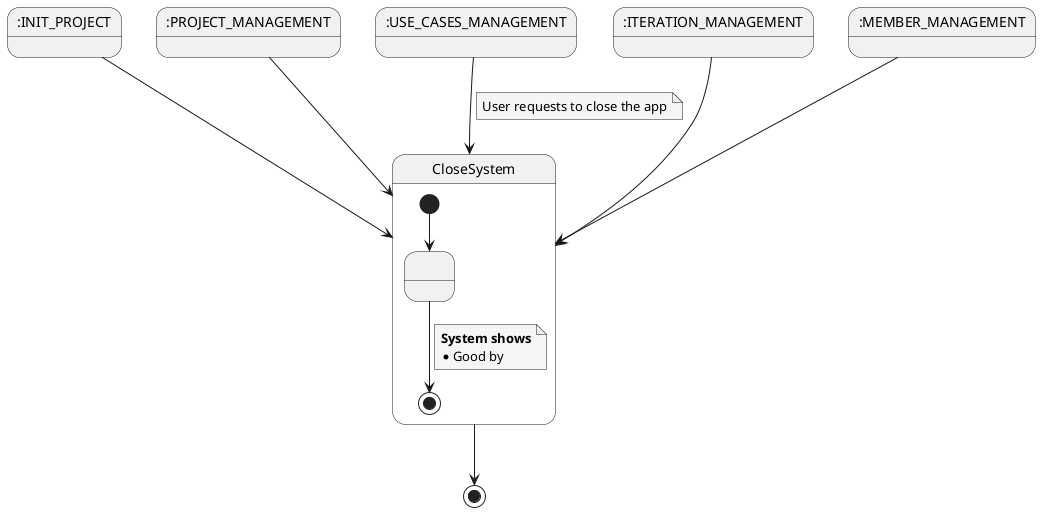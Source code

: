 @startuml

skinparam {
    NoteBackgroundColor #whiteSmoke
}

state INIT_PROJECT as ":INIT_PROJECT"
state PROJECT_MANAGEMENT as ":PROJECT_MANAGEMENT"
state USE_CASES_MANAGEMENT as ":USE_CASES_MANAGEMENT"
state ITERATION_MANAGEMENT as ":ITERATION_MANAGEMENT"
state MEMBER_MANAGEMENT as ":MEMBER_MANAGEMENT"

INIT_PROJECT --> CloseSystem
PROJECT_MANAGEMENT --> CloseSystem
USE_CASES_MANAGEMENT --> CloseSystem
note on link
User requests to close the app
end note
ITERATION_MANAGEMENT --> CloseSystem
MEMBER_MANAGEMENT --> CloseSystem


state CloseSystem {
    state 1 as " "

    [*] --> 1

    1 --> [*]
        note on link
    <b>System shows</b>
    * Good by
    end note
}

CloseSystem --> [*]
@enduml
